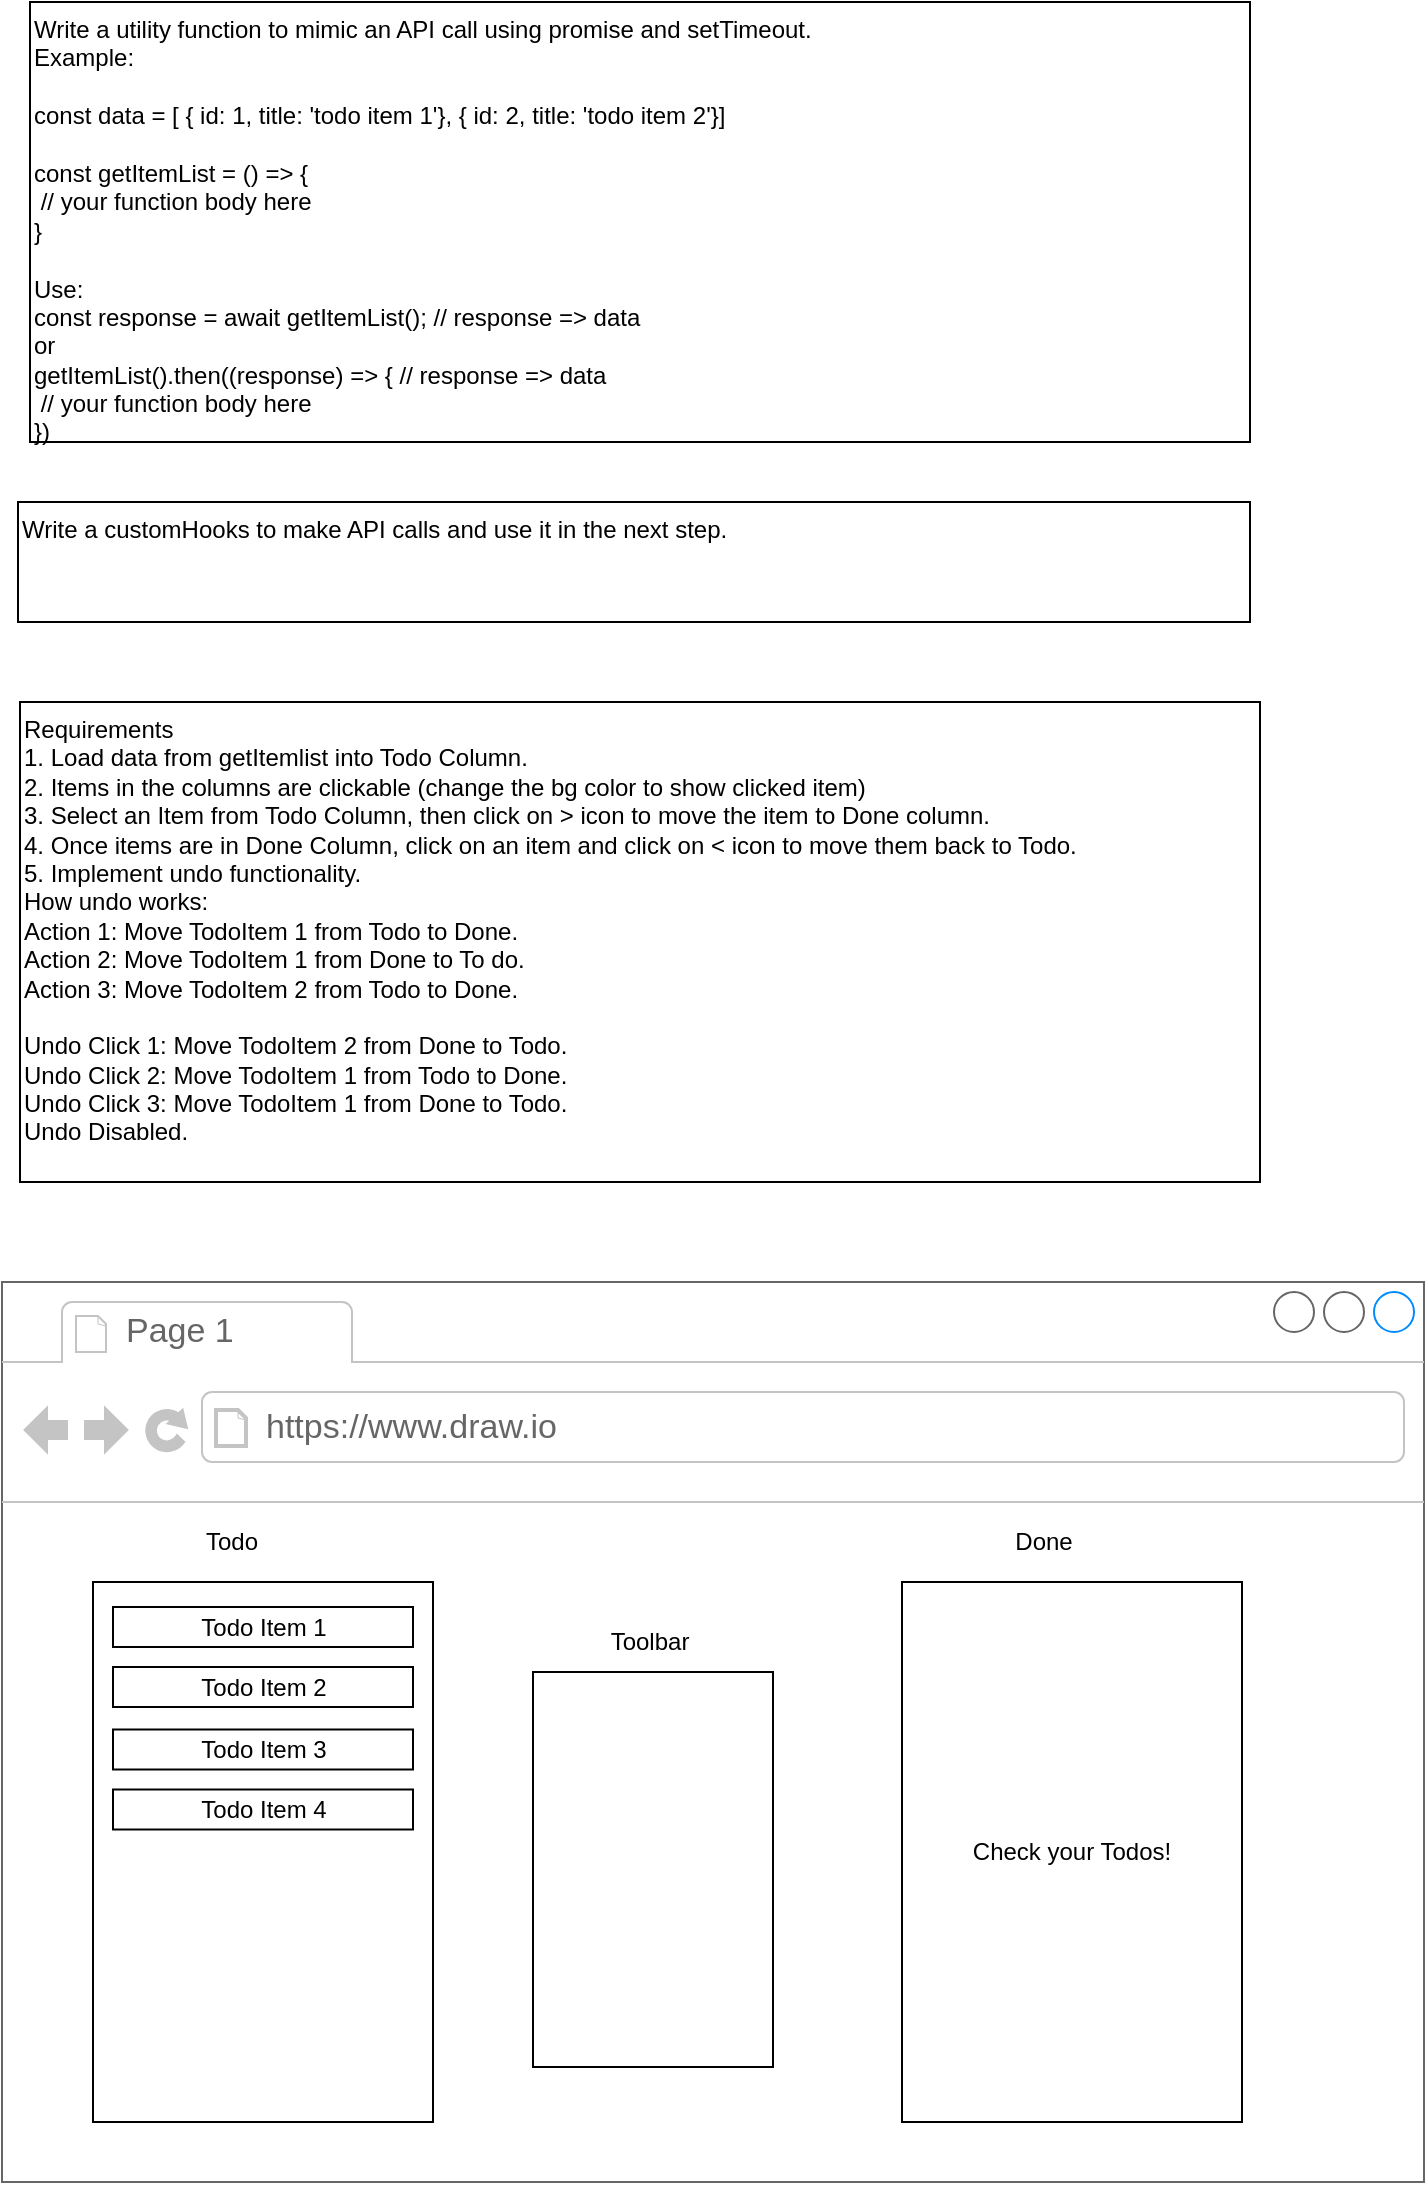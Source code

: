<mxfile version="15.0.4" type="github">
  <diagram id="-ekRMuzB72mITz3plOly" name="Page-1">
    <mxGraphModel dx="850" dy="1676" grid="1" gridSize="10" guides="1" tooltips="1" connect="1" arrows="1" fold="1" page="1" pageScale="1" pageWidth="827" pageHeight="1169" math="0" shadow="0">
      <root>
        <mxCell id="0" />
        <mxCell id="1" parent="0" />
        <mxCell id="myd4yKD4krqfQ7tjYA4y-28" value="" style="strokeWidth=1;shadow=0;dashed=0;align=center;html=1;shape=mxgraph.mockup.containers.browserWindow;rSize=0;strokeColor=#666666;strokeColor2=#008cff;strokeColor3=#c4c4c4;mainText=,;recursiveResize=0;" parent="1" vertex="1">
          <mxGeometry x="70" y="-30" width="711" height="450" as="geometry" />
        </mxCell>
        <mxCell id="myd4yKD4krqfQ7tjYA4y-29" value="Page 1" style="strokeWidth=1;shadow=0;dashed=0;align=center;html=1;shape=mxgraph.mockup.containers.anchor;fontSize=17;fontColor=#666666;align=left;" parent="myd4yKD4krqfQ7tjYA4y-28" vertex="1">
          <mxGeometry x="60" y="12" width="110" height="26" as="geometry" />
        </mxCell>
        <mxCell id="myd4yKD4krqfQ7tjYA4y-30" value="https://www.draw.io" style="strokeWidth=1;shadow=0;dashed=0;align=center;html=1;shape=mxgraph.mockup.containers.anchor;rSize=0;fontSize=17;fontColor=#666666;align=left;" parent="myd4yKD4krqfQ7tjYA4y-28" vertex="1">
          <mxGeometry x="130" y="60" width="250" height="26" as="geometry" />
        </mxCell>
        <mxCell id="myd4yKD4krqfQ7tjYA4y-16" value="Todo" style="text;html=1;strokeColor=none;fillColor=none;align=center;verticalAlign=middle;whiteSpace=wrap;rounded=0;" parent="myd4yKD4krqfQ7tjYA4y-28" vertex="1">
          <mxGeometry x="95" y="120" width="40" height="20" as="geometry" />
        </mxCell>
        <mxCell id="myd4yKD4krqfQ7tjYA4y-31" value="Check your Todos!" style="rounded=0;whiteSpace=wrap;html=1;" parent="myd4yKD4krqfQ7tjYA4y-28" vertex="1">
          <mxGeometry x="450" y="150" width="170" height="270" as="geometry" />
        </mxCell>
        <mxCell id="myd4yKD4krqfQ7tjYA4y-32" value="Toolbar" style="text;html=1;strokeColor=none;fillColor=none;align=center;verticalAlign=middle;whiteSpace=wrap;rounded=0;" parent="myd4yKD4krqfQ7tjYA4y-28" vertex="1">
          <mxGeometry x="303.5" y="170" width="40" height="20" as="geometry" />
        </mxCell>
        <mxCell id="myd4yKD4krqfQ7tjYA4y-2" value="" style="rounded=0;whiteSpace=wrap;html=1;" parent="1" vertex="1">
          <mxGeometry x="115.5" y="120" width="170" height="270" as="geometry" />
        </mxCell>
        <mxCell id="myd4yKD4krqfQ7tjYA4y-3" value="" style="rounded=0;whiteSpace=wrap;html=1;" parent="1" vertex="1">
          <mxGeometry x="335.5" y="165" width="120" height="197.5" as="geometry" />
        </mxCell>
        <mxCell id="myd4yKD4krqfQ7tjYA4y-7" value="" style="shape=image;html=1;verticalAlign=top;verticalLabelPosition=bottom;labelBackgroundColor=#ffffff;imageAspect=0;aspect=fixed;image=https://cdn0.iconfinder.com/data/icons/essentials-9/128/__Left-128.png" parent="1" vertex="1">
          <mxGeometry x="379.5" y="243.75" width="40" height="40" as="geometry" />
        </mxCell>
        <mxCell id="myd4yKD4krqfQ7tjYA4y-8" value="" style="shape=image;html=1;verticalAlign=top;verticalLabelPosition=bottom;labelBackgroundColor=#ffffff;imageAspect=0;aspect=fixed;image=https://cdn0.iconfinder.com/data/icons/essentials-9/128/__Left-128.png;direction=west;rotation=0;" parent="1" vertex="1">
          <mxGeometry x="375.5" y="182.5" width="40" height="40" as="geometry" />
        </mxCell>
        <mxCell id="myd4yKD4krqfQ7tjYA4y-9" value="" style="shape=image;html=1;verticalAlign=top;verticalLabelPosition=bottom;labelBackgroundColor=#ffffff;imageAspect=0;aspect=fixed;image=https://cdn2.iconfinder.com/data/icons/freecns-cumulus/16/519567-063_Undo-128.png" parent="1" vertex="1">
          <mxGeometry x="379.5" y="302.5" width="40" height="40" as="geometry" />
        </mxCell>
        <mxCell id="myd4yKD4krqfQ7tjYA4y-17" value="Done" style="text;html=1;strokeColor=none;fillColor=none;align=center;verticalAlign=middle;whiteSpace=wrap;rounded=0;" parent="1" vertex="1">
          <mxGeometry x="570.5" y="90" width="40" height="20" as="geometry" />
        </mxCell>
        <mxCell id="myd4yKD4krqfQ7tjYA4y-20" value="Todo Item 1" style="rounded=0;whiteSpace=wrap;html=1;" parent="1" vertex="1">
          <mxGeometry x="125.5" y="132.5" width="150" height="20" as="geometry" />
        </mxCell>
        <mxCell id="myd4yKD4krqfQ7tjYA4y-21" value="Todo Item 2" style="rounded=0;whiteSpace=wrap;html=1;" parent="1" vertex="1">
          <mxGeometry x="125.5" y="162.5" width="150" height="20" as="geometry" />
        </mxCell>
        <mxCell id="myd4yKD4krqfQ7tjYA4y-22" value="Todo Item 3" style="rounded=0;whiteSpace=wrap;html=1;" parent="1" vertex="1">
          <mxGeometry x="125.5" y="193.75" width="150" height="20" as="geometry" />
        </mxCell>
        <mxCell id="myd4yKD4krqfQ7tjYA4y-23" value="Todo Item 4" style="rounded=0;whiteSpace=wrap;html=1;" parent="1" vertex="1">
          <mxGeometry x="125.5" y="223.75" width="150" height="20" as="geometry" />
        </mxCell>
        <mxCell id="myd4yKD4krqfQ7tjYA4y-24" value="Write a utility function to mimic an API call using promise and setTimeout.&amp;nbsp;&lt;br&gt;Example:&lt;br&gt;&lt;br&gt;const data = [ { id: 1, title: &#39;todo item 1&#39;}, { id: 2, title: &#39;todo item 2&#39;}]&lt;br&gt;&lt;br&gt;const getItemList = () =&amp;gt; {&lt;br&gt;&lt;span style=&quot;white-space: pre&quot;&gt;	&lt;/span&gt;// your function body here&lt;br&gt;}&lt;br&gt;&lt;br&gt;Use:&lt;br&gt;const response = await getItemList(); // response =&amp;gt; data&lt;br&gt;or&lt;br&gt;getItemList().then((response) =&amp;gt; {&lt;span style=&quot;white-space: pre&quot;&gt;	&lt;/span&gt;// response =&amp;gt; data&lt;br&gt;&lt;span style=&quot;white-space: pre&quot;&gt;	&lt;/span&gt;// your function body here&lt;br&gt;})" style="rounded=0;whiteSpace=wrap;html=1;align=left;verticalAlign=top;" parent="1" vertex="1">
          <mxGeometry x="84" y="-670" width="610" height="220" as="geometry" />
        </mxCell>
        <mxCell id="myd4yKD4krqfQ7tjYA4y-25" value="Requirements&lt;br&gt;1. Load data from getItemlist into Todo Column.&lt;br&gt;2. Items in the columns are clickable (change the bg color to show clicked item)&lt;br&gt;3. Select an Item from Todo Column, then click on &amp;gt; icon to move the item to Done column.&lt;br&gt;4. Once items are in Done Column, click on an item and click on &amp;lt; icon to move them back to Todo.&lt;br&gt;5. Implement undo functionality.&lt;br&gt;How undo works:&lt;br&gt;Action 1: Move TodoItem 1 from Todo to Done.&lt;br&gt;Action 2: Move TodoItem 1 from Done to To do.&lt;br&gt;Action 3: Move TodoItem 2 from Todo to Done.&lt;br&gt;&lt;br&gt;Undo Click 1: Move TodoItem 2 from Done to Todo.&lt;br&gt;Undo Click 2: Move TodoItem 1 from Todo to Done.&lt;br&gt;Undo Click 3: Move TodoItem 1 from Done to Todo.&lt;br&gt;Undo Disabled." style="rounded=0;whiteSpace=wrap;html=1;align=left;verticalAlign=top;" parent="1" vertex="1">
          <mxGeometry x="79" y="-320" width="620" height="240" as="geometry" />
        </mxCell>
        <mxCell id="myd4yKD4krqfQ7tjYA4y-27" value="Write a customHooks to make API calls and use it in the next step." style="whiteSpace=wrap;html=1;align=left;verticalAlign=top;" parent="1" vertex="1">
          <mxGeometry x="78" y="-420" width="616" height="60" as="geometry" />
        </mxCell>
      </root>
    </mxGraphModel>
  </diagram>
</mxfile>
